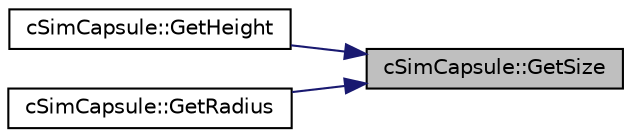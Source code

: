 digraph "cSimCapsule::GetSize"
{
 // LATEX_PDF_SIZE
  edge [fontname="Helvetica",fontsize="10",labelfontname="Helvetica",labelfontsize="10"];
  node [fontname="Helvetica",fontsize="10",shape=record];
  rankdir="RL";
  Node1 [label="cSimCapsule::GetSize",height=0.2,width=0.4,color="black", fillcolor="grey75", style="filled", fontcolor="black",tooltip=" "];
  Node1 -> Node2 [dir="back",color="midnightblue",fontsize="10",style="solid",fontname="Helvetica"];
  Node2 [label="cSimCapsule::GetHeight",height=0.2,width=0.4,color="black", fillcolor="white", style="filled",URL="$classc_sim_capsule.html#ae18dfd895e91c2ec09da4229e2403c91",tooltip=" "];
  Node1 -> Node3 [dir="back",color="midnightblue",fontsize="10",style="solid",fontname="Helvetica"];
  Node3 [label="cSimCapsule::GetRadius",height=0.2,width=0.4,color="black", fillcolor="white", style="filled",URL="$classc_sim_capsule.html#a909dfce1db857b062977372c123c8e75",tooltip=" "];
}
